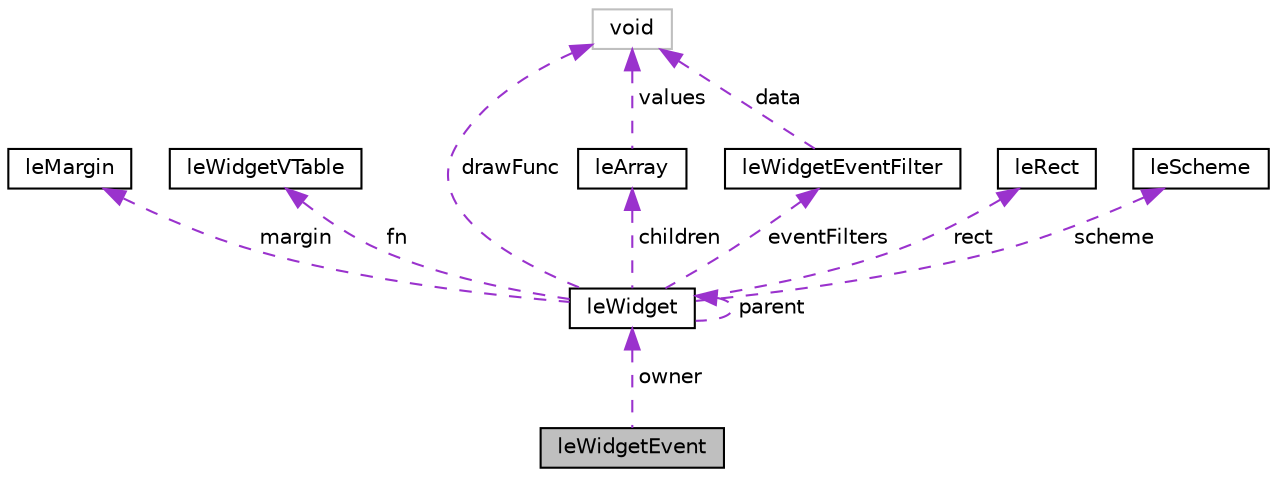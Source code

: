 digraph "leWidgetEvent"
{
 // LATEX_PDF_SIZE
  edge [fontname="Helvetica",fontsize="10",labelfontname="Helvetica",labelfontsize="10"];
  node [fontname="Helvetica",fontsize="10",shape=record];
  Node1 [label="leWidgetEvent",height=0.2,width=0.4,color="black", fillcolor="grey75", style="filled", fontcolor="black",tooltip=" "];
  Node2 -> Node1 [dir="back",color="darkorchid3",fontsize="10",style="dashed",label=" owner" ,fontname="Helvetica"];
  Node2 [label="leWidget",height=0.2,width=0.4,color="black", fillcolor="white", style="filled",URL="$structle_widget.html",tooltip=" "];
  Node3 -> Node2 [dir="back",color="darkorchid3",fontsize="10",style="dashed",label=" margin" ,fontname="Helvetica"];
  Node3 [label="leMargin",height=0.2,width=0.4,color="black", fillcolor="white", style="filled",URL="$structle_margin.html",tooltip=" "];
  Node2 -> Node2 [dir="back",color="darkorchid3",fontsize="10",style="dashed",label=" parent" ,fontname="Helvetica"];
  Node4 -> Node2 [dir="back",color="darkorchid3",fontsize="10",style="dashed",label=" fn" ,fontname="Helvetica"];
  Node4 [label="leWidgetVTable",height=0.2,width=0.4,color="black", fillcolor="white", style="filled",URL="$structle_widget_v_table.html",tooltip=" "];
  Node5 -> Node2 [dir="back",color="darkorchid3",fontsize="10",style="dashed",label=" drawFunc" ,fontname="Helvetica"];
  Node5 [label="void",height=0.2,width=0.4,color="grey75", fillcolor="white", style="filled",tooltip=" "];
  Node6 -> Node2 [dir="back",color="darkorchid3",fontsize="10",style="dashed",label=" children" ,fontname="Helvetica"];
  Node6 [label="leArray",height=0.2,width=0.4,color="black", fillcolor="white", style="filled",URL="$structle_array.html",tooltip=" "];
  Node5 -> Node6 [dir="back",color="darkorchid3",fontsize="10",style="dashed",label=" values" ,fontname="Helvetica"];
  Node7 -> Node2 [dir="back",color="darkorchid3",fontsize="10",style="dashed",label=" rect" ,fontname="Helvetica"];
  Node7 [label="leRect",height=0.2,width=0.4,color="black", fillcolor="white", style="filled",URL="$structle_rect.html",tooltip=" "];
  Node8 -> Node2 [dir="back",color="darkorchid3",fontsize="10",style="dashed",label=" scheme" ,fontname="Helvetica"];
  Node8 [label="leScheme",height=0.2,width=0.4,color="black", fillcolor="white", style="filled",URL="$structle_scheme.html",tooltip=" "];
  Node9 -> Node2 [dir="back",color="darkorchid3",fontsize="10",style="dashed",label=" eventFilters" ,fontname="Helvetica"];
  Node9 [label="leWidgetEventFilter",height=0.2,width=0.4,color="black", fillcolor="white", style="filled",URL="$structle_widget_event_filter.html",tooltip=" "];
  Node5 -> Node9 [dir="back",color="darkorchid3",fontsize="10",style="dashed",label=" data" ,fontname="Helvetica"];
}
